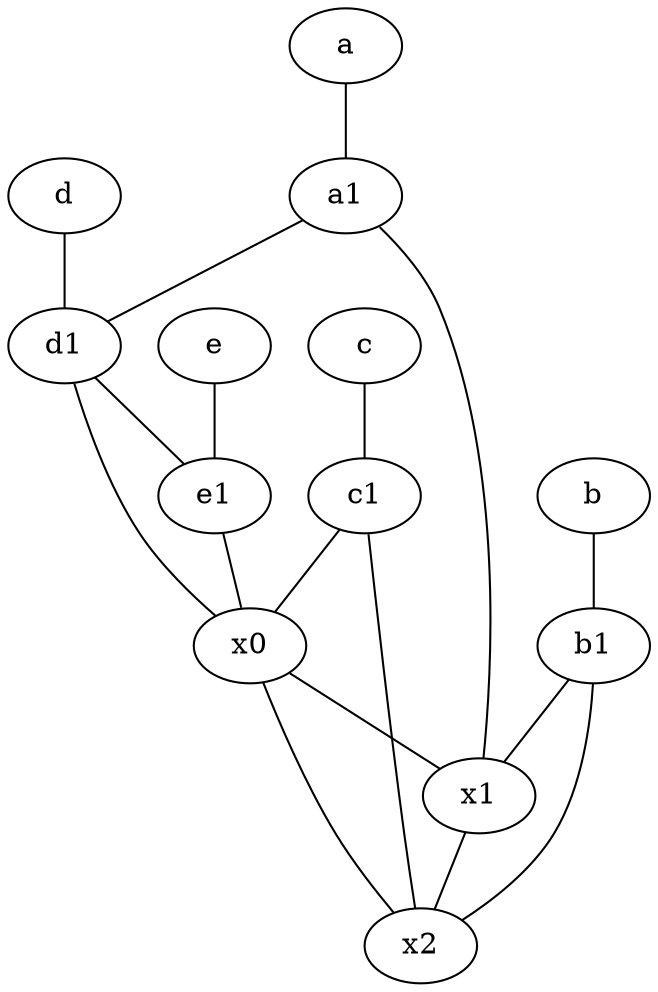 graph {
	node [labelfontsize=50]
	e1 [labelfontsize=50 pos="7,7!"]
	x0 [labelfontsize=50]
	d [labelfontsize=50 pos="2,5!"]
	c [labelfontsize=50 pos="4.5,2!"]
	a [labelfontsize=50 pos="8,2!"]
	x1 [labelfontsize=50]
	a1 [labelfontsize=50 pos="8,3!"]
	b [labelfontsize=50 pos="10,4!"]
	x2 [labelfontsize=50]
	b1 [labelfontsize=50 pos="9,4!"]
	d1 [labelfontsize=50 pos="3,5!"]
	e [labelfontsize=50 pos="7,9!"]
	c1 [labelfontsize=50 pos="4.5,3!"]
	b -- b1
	b1 -- x1
	a1 -- d1
	e -- e1
	c1 -- x0
	x0 -- x2
	c1 -- x2
	a1 -- x1
	d -- d1
	b1 -- x2
	x1 -- x2
	d1 -- e1
	c -- c1
	x0 -- x1
	e1 -- x0
	d1 -- x0
	a -- a1
}
